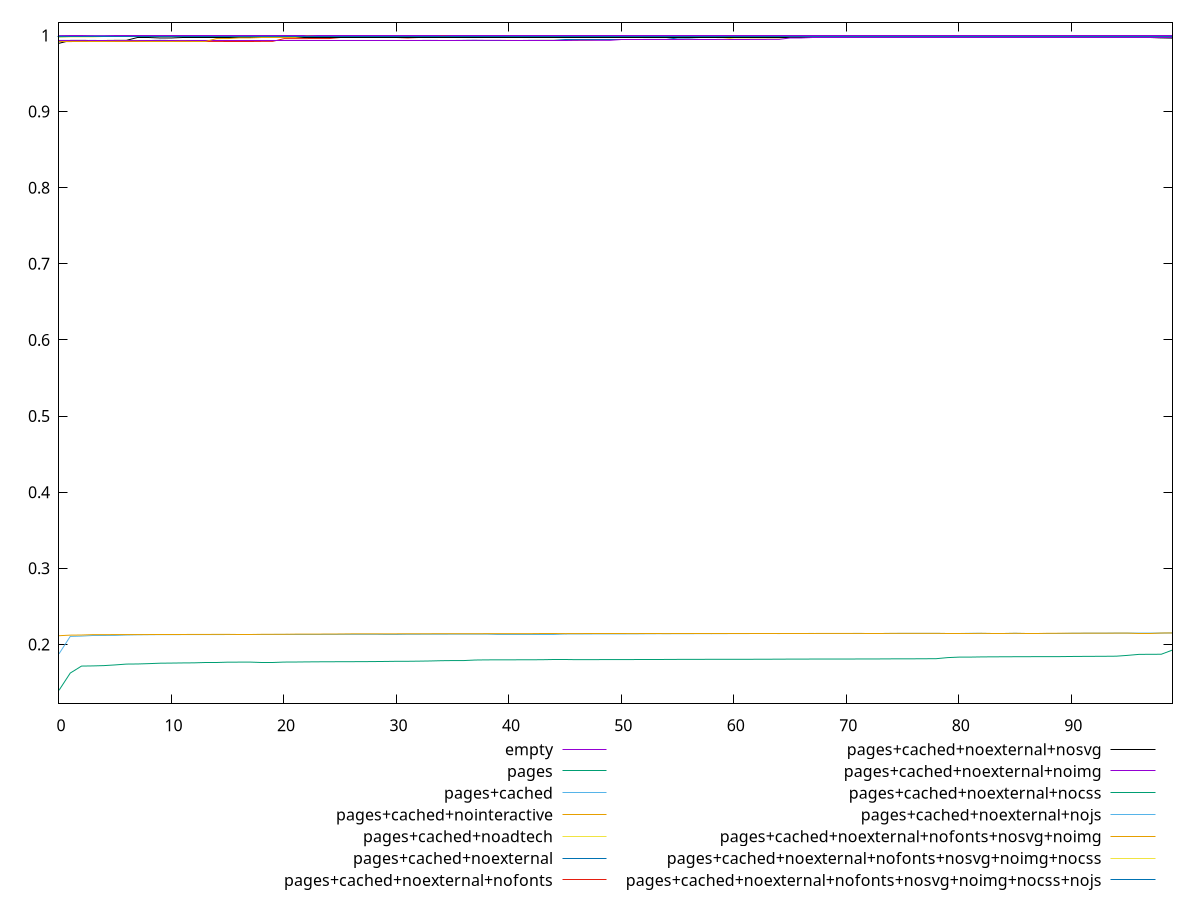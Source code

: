 reset

$empty <<EOF
0 0.9999990303204299
1 0.9999990373920784
2 0.9999990781606587
3 0.9999990782635627
4 0.9999990787483476
5 0.9999990790505229
6 0.9999990918650944
7 0.9999991050872981
8 0.9999991059266691
9 0.9999991065211007
10 0.9999991085989427
11 0.9999991187450392
12 0.9999991199880194
13 0.9999991207842531
14 0.9999991212349072
15 0.9999991316820046
16 0.9999991317087884
17 0.999999132111129
18 0.9999991324832018
19 0.9999991326002826
20 0.9999991329922377
21 0.9999991330236679
22 0.9999991331192897
23 0.999999133131994
24 0.9999991331500471
25 0.9999991333399205
26 0.9999991334696023
27 0.999999133501686
28 0.9999991335651819
29 0.9999991335745387
30 0.9999991335859006
31 0.9999991346773824
32 0.9999991438174707
33 0.9999991443888989
34 0.9999991445422822
35 0.9999991448648391
36 0.9999991453425336
37 0.9999991454184944
38 0.9999991454607657
39 0.9999991457440691
40 0.999999146201543
41 0.9999991462536801
42 0.9999991462576399
43 0.9999991463361704
44 0.9999991463447491
45 0.9999991464028175
46 0.9999991464971716
47 0.9999991465552311
48 0.9999991465961348
49 0.9999991466330785
50 0.9999991466515499
51 0.9999991466634242
52 0.9999991466937688
53 0.999999146873839
54 0.9999991469285789
55 0.999999146932536
56 0.9999991469866134
57 0.9999991469958458
58 0.9999991470809122
59 0.9999991471079472
60 0.999999147111244
61 0.9999991471969598
62 0.9999991472404741
63 0.9999991472549785
64 0.9999991473769387
65 0.9999991474131943
66 0.9999991474501077
67 0.9999991476992371
68 0.9999991477163707
69 0.9999991478778073
70 0.9999991480003498
71 0.999999155312203
72 0.9999991585158372
73 0.9999991588260478
74 0.9999991591309492
75 0.9999991594943614
76 0.9999991596096092
77 0.9999991596669024
78 0.9999991597977529
79 0.9999991599344435
80 0.9999991600489888
81 0.9999991603365943
82 0.9999991604829673
83 0.999999160782801
84 0.999999169930393
85 0.9999991702273283
86 0.9999991703310087
87 0.9999991705930581
88 0.9999991717569342
89 0.9999991720725923
90 0.999999172530145
91 0.9999991799452168
92 0.9999991812060613
93 0.9999991813894108
94 0.999999184267442
95 0.999999184760435
96 0.9999991849589558
97 0.9999991854636331
98 0.9999991856486987
99 0.9999991860275903
EOF

$pages <<EOF
0 0.13976444748412886
1 0.16239540237827238
2 0.17156704031765369
3 0.17178281444721727
4 0.17220109244242543
5 0.17310418764570634
6 0.1741946255477369
7 0.17434035646208967
8 0.17479216377532825
9 0.17535085483120294
10 0.17551101677092812
11 0.1757085077800365
12 0.17582263979050555
13 0.17641959761784065
14 0.176420586965638
15 0.17670910642396664
16 0.1767534887078518
17 0.1768045634123005
18 0.17680611527556112
19 0.1768075809364707
20 0.17683167983574855
21 0.17689267436543987
22 0.17705959307405633
23 0.17717393852994467
24 0.17724773151197704
25 0.1773017560234701
26 0.1773566182327196
27 0.17739034794925934
28 0.17751312533663322
29 0.17764109626394553
30 0.17784510150006272
31 0.17785854236056148
32 0.1780429127055546
33 0.178271705323455
34 0.1786407334399419
35 0.178811122184113
36 0.17882402436316025
37 0.17951956072742387
38 0.17971621871462273
39 0.17975884407217368
40 0.17979381039074305
41 0.17982733698906983
42 0.1798476750599003
43 0.17995444304409214
44 0.17999278065551455
45 0.17999365804001666
46 0.18000589799066363
47 0.18003117014527092
48 0.18008172488083674
49 0.18014673798596453
50 0.18015301663295402
51 0.18015714397219684
52 0.18021519997968105
53 0.18022411640530933
54 0.18026303748867217
55 0.1803478049797016
56 0.18038138879464477
57 0.18042359703530958
58 0.1804407029195495
59 0.18044729944312943
60 0.18049035855429268
61 0.18049889240193817
62 0.18052779604762692
63 0.18057892744299253
64 0.1806392736846233
65 0.18072694514465443
66 0.18075680962481266
67 0.18079088658040937
68 0.18079456559361762
69 0.1808257630464859
70 0.18084920866828114
71 0.18087274542439946
72 0.18093958147168138
73 0.18095153162346134
74 0.1810437633900951
75 0.1810866529336237
76 0.18111582526960507
77 0.18119864503481564
78 0.18130147078453318
79 0.18268774106223562
80 0.18332168387449588
81 0.18336027657708048
82 0.18360895201388738
83 0.18372587124866901
84 0.1837864401075271
85 0.18386145076077326
86 0.18390942847581548
87 0.1839602417439153
88 0.18399762110311735
89 0.18401407216533117
90 0.18418673807061114
91 0.18428610385743638
92 0.1843602359177281
93 0.18444374231936428
94 0.18456351874897847
95 0.18562725198955632
96 0.1869261170725819
97 0.18705247718625706
98 0.18709930849169226
99 0.1926374973693175
EOF

$pagesCached <<EOF
0 0.18764897137840159
1 0.210514583052259
2 0.21094627647053654
3 0.21173792058415802
4 0.21176013341281913
5 0.2118443775910484
6 0.2123828521005181
7 0.21268648598134776
8 0.21281363990105223
9 0.21284480233763708
10 0.2128589192572904
11 0.212933240160676
12 0.21294552956489926
13 0.2129601538095987
14 0.2129710813104735
15 0.21301504979554797
16 0.21303967450355465
17 0.2130474493910346
18 0.2130747798925371
19 0.2130885239104855
20 0.21312139416213566
21 0.21312776621043106
22 0.21312968871343463
23 0.213131311484291
24 0.21314192697192347
25 0.2131878471215125
26 0.21319103666027367
27 0.2132259850095246
28 0.21325875666220118
29 0.2133038216923666
30 0.21330822835704688
31 0.21331667470836624
32 0.21334223812483055
33 0.21341162382577883
34 0.2134286747756735
35 0.21345620744284244
36 0.21348324141759245
37 0.21351079636481685
38 0.2135223359795545
39 0.21354075711511405
40 0.21354123345473564
41 0.2135415803548839
42 0.2135420204528644
43 0.2136530564740935
44 0.2136560299342164
45 0.21369929982174574
46 0.21373442651644292
47 0.21378302437255436
48 0.2138117153986583
49 0.21382011865448897
50 0.21383064261075269
51 0.21394631441612438
52 0.21395987371243186
53 0.21405483261052244
54 0.21407511428167714
55 0.21409064335663652
56 0.21413556022376945
57 0.21416238591633824
58 0.21416501829928092
59 0.214207644373757
60 0.214262168163122
61 0.21429290013554536
62 0.21430364381595857
63 0.21430480757247938
64 0.21431334370386512
65 0.21437668646875674
66 0.21439461692331252
67 0.21441752841831851
68 0.21443403259340826
69 0.21443671496173433
70 0.21443752071818933
71 0.2144434522146657
72 0.21444531331257027
73 0.2144480997897617
74 0.21448106707184406
75 0.21450494941787546
76 0.21451910947753006
77 0.21455063091613713
78 0.21456130375668792
79 0.21457122808236567
80 0.2145753217347548
81 0.21459387674926855
82 0.21459721650300861
83 0.21462983634235144
84 0.21463494565334795
85 0.21464763098423023
86 0.21465647159644408
87 0.21466139938750384
88 0.2146622319711417
89 0.2146622996186982
90 0.21466874704493033
91 0.21474741642036121
92 0.21481322010628318
93 0.21484016359026603
94 0.2148617196666408
95 0.2148857520040185
96 0.21489619598741816
97 0.21490112905038722
98 0.21491278755426046
99 0.21511107483562297
EOF

$pagesCachedNointeractive <<EOF
0 0.21147431610455303
1 0.2122056885731599
2 0.212371160393941
3 0.2128807906426219
4 0.21290287585688883
5 0.2129276378639221
6 0.21292872216838865
7 0.21296038103003956
8 0.21300695063511488
9 0.21301965219242536
10 0.21302654821810474
11 0.21307374137535517
12 0.21312514605166527
13 0.21314427857259743
14 0.21321644604662826
15 0.21322234516184585
16 0.21324425753159393
17 0.21324730309792816
18 0.21327707324916767
19 0.2133170678102978
20 0.21332778527796664
21 0.21353710693769745
22 0.21355430212608262
23 0.21361012703271437
24 0.21364079007545955
25 0.21372286554902997
26 0.2138908771870346
27 0.21390781963329708
28 0.2139400018954421
29 0.2139595002242261
30 0.2139666847944598
31 0.21399370811130125
32 0.21400125177508972
33 0.2140565607364121
34 0.21406603712388794
35 0.21408337175363873
36 0.21411590636099803
37 0.21412261838121738
38 0.2141538088205785
39 0.21418191924792385
40 0.21418548133136156
41 0.2141901287413196
42 0.21421363209568478
43 0.21421799965057464
44 0.21422090274556904
45 0.21423361656453244
46 0.21424622722670317
47 0.2142529171912939
48 0.21425335869444584
49 0.2142589996232136
50 0.21425938919537152
51 0.2142643653901128
52 0.21426934169560902
53 0.21427381423169067
54 0.21428669210291534
55 0.214301025385929
56 0.21430139944548476
57 0.21430639216140768
58 0.21431759370695858
59 0.21433684442671241
60 0.21433932817601037
61 0.21434009201240645
62 0.2143662770699717
63 0.21438682089693495
64 0.21439011078693626
65 0.21439698696917525
66 0.2143987385323602
67 0.2144016127889007
68 0.21441368195084437
69 0.2144470288634529
70 0.21445713008576878
71 0.21448395798449976
72 0.21448484190409578
73 0.2144848575027084
74 0.21452258852750966
75 0.2145546825827428
76 0.2145604455416379
77 0.21456593817479191
78 0.21457193549344056
79 0.21459220168904192
80 0.2145933981593543
81 0.21459364785831225
82 0.2145974766105303
83 0.21461076330452244
84 0.21461171535709989
85 0.2146320475878994
86 0.2146427971536744
87 0.21464763618754834
88 0.21465138260813632
89 0.21467732828981312
90 0.21470888241181052
91 0.21476098271747157
92 0.21478361933406476
93 0.21478762835674103
94 0.21486002697878137
95 0.2148859343137734
96 0.21495206001942335
97 0.2149531385722579
98 0.21499417432361845
99 0.2151152930655354
EOF

$pagesCachedNoadtech <<EOF
0 0.9933050876219027
1 0.993306313992492
2 0.9933075579886017
3 0.9933127376366185
4 0.9933376161565795
5 0.9933417155061451
6 0.9933532605562758
7 0.99335997976815
8 0.9933603502653456
9 0.9933605872344725
10 0.9933618135433786
11 0.99336400229126
12 0.9933653624898025
13 0.9933656983112018
14 0.9933708781715993
15 0.9933734895546183
16 0.9933792634737816
17 0.9933795458559675
18 0.9933812029162079
19 0.9933813661359043
20 0.9933836315102551
21 0.9933837938059202
22 0.9933881042035099
23 0.9933905248516531
24 0.9934000797198784
25 0.9934009152876615
26 0.9934022657745817
27 0.9934028529206164
28 0.9934055029843103
29 0.9934064814971986
30 0.9934074493503967
31 0.9934093557296806
32 0.9934103593485041
33 0.9934110198664595
34 0.9934110629612236
35 0.9934144791311812
36 0.9934145055060373
37 0.9934168042296139
38 0.9934331997971271
39 0.9934368745425559
40 0.9934502612384505
41 0.9934618637454493
42 0.9934623010952459
43 0.9934700073269822
44 0.9934884460895934
45 0.9934999104686717
46 0.9935038681019126
47 0.9935227715018122
48 0.9945937470441787
49 0.9945968226851394
50 0.994599091530679
51 0.9946052845998237
52 0.9946100745376162
53 0.9946106362449252
54 0.9946302956955122
55 0.9946348796669906
56 0.9946358761451979
57 0.9946410861160151
58 0.9946460266358739
59 0.9947085099948895
60 0.996572692578165
61 0.9965782018546866
62 0.9965898818844985
63 0.9965991664045795
64 0.9966105362557485
65 0.99661133639684
66 0.9966141248834997
67 0.9966224890348179
68 0.9966227071041978
69 0.9966237100911939
70 0.996624374995492
71 0.9966250833950516
72 0.9966254473613001
73 0.9966259050028066
74 0.9966262928730463
75 0.9966278440290688
76 0.9966295013612805
77 0.9966325444271065
78 0.9966343719153306
79 0.9966353658522821
80 0.9966361378000664
81 0.9966373096091947
82 0.9966396936152169
83 0.996643659155362
84 0.9966472460470388
85 0.9966494341308678
86 0.9966523297340013
87 0.996652672057406
88 0.9966528757060574
89 0.996657715117523
90 0.9966616002704618
91 0.9966627050766673
92 0.9966645422263356
93 0.9966661971905577
94 0.9966682834065183
95 0.9966712933505433
96 0.9966741870253926
97 0.9966745126241648
98 0.9966755280842334
99 0.9966824254944384
EOF

$pagesCachedNoexternal <<EOF
0 0.9933164666291344
1 0.993324103090687
2 0.993324523806153
3 0.9933598497812126
4 0.993365181318046
5 0.9933651919233175
6 0.9933678852774238
7 0.9933679391720264
8 0.9933724528592078
9 0.9933790278546821
10 0.9933809682278056
11 0.993382169841458
12 0.9933851714425551
13 0.9933895058927211
14 0.9933900021641615
15 0.9933910466288036
16 0.9933919402813371
17 0.9933944172122877
18 0.9933961535833932
19 0.9933964301751028
20 0.9933974536699384
21 0.9933982542436754
22 0.9934003262597119
23 0.9934026240524576
24 0.9934034057022774
25 0.9934035535746661
26 0.9934062799952275
27 0.9934063495094959
28 0.9934101816779591
29 0.9934114710324546
30 0.9934121455423645
31 0.9934175425146761
32 0.9934180241264834
33 0.993420896585601
34 0.9934324285226943
35 0.9934325548791725
36 0.993443943642301
37 0.9934462018567001
38 0.9934550471835388
39 0.9934556467858597
40 0.9934585777173366
41 0.9934630655333807
42 0.9934776338296025
43 0.993480288096585
44 0.9934909202548805
45 0.9945841649864157
46 0.9945922722533853
47 0.9946028693989515
48 0.9946399109172896
49 0.9946406634912446
50 0.9946429496391596
51 0.9946461876687571
52 0.994653454870003
53 0.9946538691896655
54 0.994696097574153
55 0.996607200852768
56 0.9966123396579369
57 0.9966182630063289
58 0.9966211585893947
59 0.9966226155163079
60 0.9966231671969242
61 0.9966255040241305
62 0.9966257720735063
63 0.9966262449357879
64 0.9966271611051871
65 0.9966290048772664
66 0.9966312712849413
67 0.9966315934121714
68 0.9966316957046355
69 0.9966321461998202
70 0.9966324508576594
71 0.9966333625350332
72 0.9966341391683238
73 0.9966352223209965
74 0.9966379062696117
75 0.9966379812542596
76 0.9966399890852553
77 0.9966402953981677
78 0.996642773394312
79 0.9966431728762699
80 0.9966434887464358
81 0.9966439348354287
82 0.9966442235220557
83 0.9966444015002784
84 0.9966487359655154
85 0.9966510468775612
86 0.9966517945317193
87 0.9966525832291012
88 0.996652685056526
89 0.996653371791028
90 0.9966550805990397
91 0.9966590134193097
92 0.9966606011750484
93 0.9966610423609379
94 0.9966631049896921
95 0.9966642288823979
96 0.9966652444709887
97 0.9966674131858158
98 0.9966699737089593
99 0.9966719546463649
EOF

$pagesCachedNoexternalNofonts <<EOF
0 0.9919193843592118
1 0.9919262540861179
2 0.9919461067161022
3 0.9919465790820734
4 0.9919679681707783
5 0.991969912517521
6 0.9919905090220931
7 0.9920192084834172
8 0.9920206135951122
9 0.9920460177250782
10 0.9920575512576884
11 0.9920602147405391
12 0.9920685878076496
13 0.9920723543422738
14 0.9920923729998761
15 0.9921020598372705
16 0.9921037022795196
17 0.9921049793492955
18 0.9921175089858041
19 0.9921347851295705
20 0.9957085121524729
21 0.9957458175070515
22 0.9957867135658143
23 0.9958006031245681
24 0.9958133845084703
25 0.996680752723078
26 0.9966810853887657
27 0.996681201654533
28 0.996683550017394
29 0.9966858649055896
30 0.9966876658730686
31 0.9966932083674558
32 0.99669722322089
33 0.9966994518003904
34 0.9989222739040223
35 0.9989253421545362
36 0.9989284416445023
37 0.9989301652484237
38 0.998930373046671
39 0.9989304339949749
40 0.998930458465896
41 0.9989311084047272
42 0.9989311411706392
43 0.9989313723561817
44 0.9989315361471653
45 0.9989316242633933
46 0.9989317382065146
47 0.9989319374693335
48 0.9989320320169871
49 0.998932878049061
50 0.9989330928181697
51 0.9989331071042136
52 0.9989332038767922
53 0.9989332352112376
54 0.9989337065254715
55 0.9989340054487921
56 0.9989346910263122
57 0.9989346924072566
58 0.9989347697379578
59 0.9989348153058271
60 0.9989349427958922
61 0.9989350578491192
62 0.9989351296375215
63 0.9989351485043727
64 0.9989352455955924
65 0.9989352957490707
66 0.9989356702326613
67 0.998935769127373
68 0.9989360786454388
69 0.9989361393452227
70 0.9989361931450922
71 0.9989362372870223
72 0.9989364745259217
73 0.9989365848558219
74 0.9989368096259337
75 0.9989368537483188
76 0.99893693417615
77 0.998937103289224
78 0.9989372650303217
79 0.9989374961220389
80 0.9989376546021111
81 0.9989376734347741
82 0.9989378291389694
83 0.9989380403911151
84 0.9989384953926406
85 0.9989385426748681
86 0.9989385697581377
87 0.998938766210794
88 0.9989387891590583
89 0.9989388391849601
90 0.99893937008278
91 0.9989402024997402
92 0.9989405238670581
93 0.9989406755852294
94 0.9989408772392714
95 0.9989409693487432
96 0.9989420256493801
97 0.998942078305908
98 0.9989431259831762
99 0.9989437188118528
EOF

$pagesCachedNoexternalNosvg <<EOF
0 0.9896137682078787
1 0.9933429407141083
2 0.9933695823682229
3 0.9934230900984964
4 0.9934237866093807
5 0.9934390450257624
6 0.9934985670668267
7 0.9965992431136814
8 0.9966037273080777
9 0.9966052925841516
10 0.9966148697993249
11 0.9966180272651652
12 0.9966197972140476
13 0.9966198474000402
14 0.9966200612299232
15 0.9966243204987302
16 0.9966276610545637
17 0.9966295601519106
18 0.9966297234552955
19 0.9966315498827766
20 0.9966319329273807
21 0.9966324116884911
22 0.9966324650019998
23 0.9966335409329445
24 0.9966339346893109
25 0.9966346068256475
26 0.9966349656933337
27 0.9966359094909278
28 0.9966363660979112
29 0.9966379508258538
30 0.9966383072602962
31 0.9966393112141124
32 0.9966393937806721
33 0.9966397392405033
34 0.9966397957283275
35 0.9966398913215302
36 0.9966404452885578
37 0.996640573451837
38 0.9966412250743956
39 0.9966413619034266
40 0.9966418939777001
41 0.9966424390186428
42 0.9966436396183529
43 0.9966438002535213
44 0.9966440780957169
45 0.9966451155144481
46 0.9966456504099304
47 0.9966460170974805
48 0.996646420636981
49 0.9966469900881478
50 0.9966471929042036
51 0.9966481678148367
52 0.9966504811800735
53 0.9966510533794263
54 0.9966510858886135
55 0.9966511075612772
56 0.9966512701029951
57 0.9966514109678317
58 0.9966521076434598
59 0.9966535732425439
60 0.9966537746852187
61 0.9966544959074566
62 0.9966552668184913
63 0.9966558514118387
64 0.9966560202804915
65 0.9966560311051931
66 0.9966560505895915
67 0.9966573363768874
68 0.9966573471984828
69 0.9966590826517414
70 0.9966603686702858
71 0.9966619462267148
72 0.9966638809374303
73 0.996664060316091
74 0.9966662641543073
75 0.9966663602779753
76 0.9966667955092894
77 0.9966670374065444
78 0.996667188585828
79 0.9966676485720336
80 0.9966689159939545
81 0.9966689397412649
82 0.9966699046411698
83 0.9966703557213009
84 0.9966703978054519
85 0.9966704280194749
86 0.9966713958414879
87 0.9966721703828361
88 0.996672394737947
89 0.9966730461681509
90 0.9966761553573596
91 0.9966768655160205
92 0.9966782822697218
93 0.9966786075760408
94 0.9966791418035491
95 0.9966792128855493
96 0.9966793744314227
97 0.9966819174847706
98 0.9966842342799453
99 0.9966916953014598
EOF

$pagesCachedNoexternalNoimg <<EOF
0 0.9933819951670377
1 0.9933914538064441
2 0.993403593182947
3 0.9934157678958213
4 0.9934164579187525
5 0.9934179872155042
6 0.9934216257637596
7 0.9934223434656869
8 0.9934224190100629
9 0.993429248867508
10 0.9934345544188492
11 0.9934363684625531
12 0.9934370552161329
13 0.9934372297470029
14 0.9934398245228415
15 0.9934421152893795
16 0.993442576355531
17 0.9934452993374632
18 0.9934458242112021
19 0.9934469798809608
20 0.9934481949761228
21 0.9934489404248861
22 0.9934489850973636
23 0.993452823504134
24 0.9934566121958883
25 0.9934569123891518
26 0.9934572554553331
27 0.9934583020792482
28 0.9934593249618198
29 0.9934615960772462
30 0.9934638596429461
31 0.9934667967351338
32 0.9934684707865833
33 0.9934685074986979
34 0.993468719027585
35 0.993469634140555
36 0.9934701672594406
37 0.9934767256168087
38 0.9934794691964124
39 0.9934861178355444
40 0.9934914015807985
41 0.9934934722179931
42 0.9934935306250505
43 0.9934946429041321
44 0.9934999261492544
45 0.9935021856178052
46 0.9935080668814047
47 0.9935247690979225
48 0.9935349554030932
49 0.9935543260875191
50 0.9946450011098827
51 0.994645333851389
52 0.9946618142454944
53 0.9946628086818362
54 0.9946634422631411
55 0.9946655336113257
56 0.9946758620753855
57 0.9946886253889637
58 0.9946901267675742
59 0.9946996566488349
60 0.9947016142453036
61 0.9947044667701097
62 0.9947176311989636
63 0.9947353942329357
64 0.9947455258681357
65 0.9966311189196471
66 0.9966430556405923
67 0.9966449896476518
68 0.9966492563472706
69 0.996649878559775
70 0.9966511227320809
71 0.9966511314010891
72 0.9966517219387518
73 0.9966542966621936
74 0.9966545543799677
75 0.9966554010650348
76 0.9966575960881234
77 0.9966581717289116
78 0.9966586456044764
79 0.9966594612481003
80 0.996662361339711
81 0.9966633514051817
82 0.996663831228846
83 0.9966639565798918
84 0.9966650737814382
85 0.9966683892036908
86 0.9966684453399712
87 0.9966684831236177
88 0.9966693434266534
89 0.9966707031736972
90 0.996673227344125
91 0.9966769657267688
92 0.996678784222717
93 0.9966828774892382
94 0.9966835403336943
95 0.9966853400714779
96 0.9966901204895253
97 0.9966931342830077
98 0.996694735955037
99 0.9966953187287005
EOF

$pagesCachedNoexternalNocss <<EOF
0 0.9979754686569919
1 0.9979788141317782
2 0.997981561085268
3 0.9979834169275499
4 0.9979945876141362
5 0.9979959411903557
6 0.9979967630956317
7 0.9979969603747945
8 0.9979972110319134
9 0.9979981889640633
10 0.9979983142381794
11 0.9979989271815977
12 0.9979994103223995
13 0.9980009184655596
14 0.9980019912784459
15 0.9980028046712226
16 0.9980031398740175
17 0.9980032996910297
18 0.9980037088086733
19 0.9980037887013806
20 0.9980039077962641
21 0.9980039684512474
22 0.9980040305841941
23 0.9980043035082558
24 0.9980059781637041
25 0.9980060742489576
26 0.9980061681135222
27 0.9980064260393181
28 0.9980065952664952
29 0.9980069669374596
30 0.9980072809332481
31 0.9980074294219248
32 0.9980082123599295
33 0.9980082869486429
34 0.998008358581385
35 0.9980084855955405
36 0.998008587497875
37 0.9980089625830827
38 0.9980089891619233
39 0.9980090836623225
40 0.9980096756901864
41 0.9980097251429254
42 0.9980101532029291
43 0.9980103221939036
44 0.998010645386976
45 0.9980109006670407
46 0.9980114871283108
47 0.998011509993997
48 0.998011686274473
49 0.998011755603347
50 0.9980117806793037
51 0.9980117917421508
52 0.9980118197678245
53 0.998012203984824
54 0.9980122954217789
55 0.9980123440885554
56 0.9980127437123802
57 0.9980128830504955
58 0.9980129213856289
59 0.9980130909382521
60 0.9980135479393565
61 0.9980137594600731
62 0.9980140011774474
63 0.998014102869048
64 0.9980144543383394
65 0.9980151637669159
66 0.9980153044514444
67 0.9980170818856141
68 0.9980171635866018
69 0.9980173961630404
70 0.9980174307533658
71 0.9980177619145265
72 0.9980184322054758
73 0.9980189772898862
74 0.9980198612508193
75 0.998021077134932
76 0.9980215761182061
77 0.9980217318934448
78 0.9980217385063419
79 0.9980221521469892
80 0.9980232722524666
81 0.9980236445367092
82 0.9980254090536007
83 0.9980255506630415
84 0.9980258243219751
85 0.9980261338965958
86 0.9980269054745732
87 0.9980279231434968
88 0.9980282170800503
89 0.9980297346206773
90 0.9980297675850776
91 0.9980306062073843
92 0.9980307043344036
93 0.9980329770762559
94 0.9980341569575328
95 0.9980356703518716
96 0.9980362045841538
97 0.9980377409017457
98 0.9980398404704194
99 0.998041920861012
EOF

$pagesCachedNoexternalNojs <<EOF
0 0.9988332195298826
1 0.9988383422601059
2 0.9988421141889045
3 0.9988457789144536
4 0.9988983901227937
5 0.9989046690692679
6 0.9989054216431159
7 0.9989098486920143
8 0.9989106224278774
9 0.9989107137310143
10 0.9989112029226515
11 0.9989122214942403
12 0.9989125086401043
13 0.9989135846881076
14 0.9989142793398532
15 0.9989145361863135
16 0.9989147925195139
17 0.9989151015519964
18 0.9989153512496963
19 0.9989155215790206
20 0.9989163286155791
21 0.9989168158807804
22 0.9989176734339436
23 0.9989177335364252
24 0.9989178928655544
25 0.9989181686210105
26 0.9989181970319523
27 0.9989182645638712
28 0.9989185574754104
29 0.9989189825317786
30 0.9989191114666985
31 0.9989192720370912
32 0.9989198908771404
33 0.9989199136713414
34 0.9989200090308517
35 0.9989203466913698
36 0.9989205652440303
37 0.998920567103908
38 0.9989206005812872
39 0.9989206656739216
40 0.9989208121213891
41 0.9989208316465715
42 0.9989208813880793
43 0.9989218298605533
44 0.9989221545462321
45 0.998922656988255
46 0.9989226625596218
47 0.9989227187363419
48 0.9989229350654574
49 0.9989232316516592
50 0.9989233235389505
51 0.998923588493513
52 0.9989236645833414
53 0.9989239591607015
54 0.998924041724093
55 0.9989242059088184
56 0.9989243408598987
57 0.9989243538442005
58 0.9989243849132938
59 0.9989244827532744
60 0.9989247006662394
61 0.9989247252372877
62 0.9989248962955317
63 0.9989250969959109
64 0.9989252466914156
65 0.998925256886815
66 0.9989253764455326
67 0.9989254686563637
68 0.9989254746799765
69 0.998925583100598
70 0.9989256465737506
71 0.9989259050698509
72 0.9989259722340003
73 0.9989262051992549
74 0.9989271301950475
75 0.9989277955560345
76 0.998927838576177
77 0.9989280365443531
78 0.9989284841824808
79 0.9989285012897823
80 0.9989285040639196
81 0.998928753713817
82 0.9989287597233594
83 0.9989288193551153
84 0.99892890625577
85 0.9989292159111203
86 0.9989294524971718
87 0.9989297324673445
88 0.9989297906719409
89 0.9989301098303501
90 0.9989306500630405
91 0.9989308513272195
92 0.9989309164087548
93 0.998931495085875
94 0.9989316182661299
95 0.99893213301449
96 0.9989322593663874
97 0.998933830432121
98 0.9989351452832211
99 0.9989352736633577
EOF

$pagesCachedNoexternalNofontsNosvgNoimg <<EOF
0 0.9920095198111976
1 0.9920206085699821
2 0.992068008307793
3 0.9921019331019408
4 0.9921042470470978
5 0.9921103115642149
6 0.9921160549153114
7 0.9921239080748998
8 0.9921276514110455
9 0.9921300467379983
10 0.9921303254631034
11 0.9921732300096293
12 0.9921804658893956
13 0.9921812269781307
14 0.9958004601215189
15 0.9958088492251234
16 0.9966998828041045
17 0.9967059178987586
18 0.9967100723138529
19 0.996713982441433
20 0.9967190412134055
21 0.9967201556000386
22 0.9989356831123701
23 0.998937095936909
24 0.9989376610328052
25 0.9989394301802852
26 0.9989395150463762
27 0.998940428519048
28 0.9989405953737631
29 0.9989409707234651
30 0.9989410339591974
31 0.9989411095633509
32 0.9989413725420327
33 0.9989413945310199
34 0.9989414820254078
35 0.9989415154642116
36 0.9989415878358446
37 0.9989417481392883
38 0.9989417760759898
39 0.998941797600605
40 0.9989417994324717
41 0.9989419354418045
42 0.998941959253512
43 0.9989419954282074
44 0.9989421080674075
45 0.9989423832165054
46 0.9989428889635703
47 0.998943060097632
48 0.9989431667025337
49 0.99894338171746
50 0.9989437718612857
51 0.9989438331399927
52 0.9989439570610148
53 0.9989441294345097
54 0.9989441340064582
55 0.9989441545800393
56 0.9989443063578808
57 0.9989443305859326
58 0.9989445157107897
59 0.9989448246540513
60 0.9989448666942409
61 0.9989449434599798
62 0.9989451271321005
63 0.998945153630041
64 0.9989452536780228
65 0.9989453098661748
66 0.9989453336198275
67 0.9989453866072717
68 0.9989454030512374
69 0.9989454907490778
70 0.9989457296060738
71 0.998946025950475
72 0.9989462345862222
73 0.9989465618570352
74 0.9989465833072205
75 0.9989466841642551
76 0.9989467786254627
77 0.9989469396965489
78 0.998946973459772
79 0.9989470222781045
80 0.9989470574079838
81 0.9989471144351014
82 0.9989474966839429
83 0.9989479139347499
84 0.9989480420486911
85 0.9989482175591085
86 0.9989483027989497
87 0.9989483939587122
88 0.998948609983232
89 0.9989486783383563
90 0.9989488337197014
91 0.9989491230194187
92 0.9989496331320078
93 0.9989499887324294
94 0.9989505021644592
95 0.9989506323126471
96 0.9989515484614473
97 0.9989516898777785
98 0.9989522308538752
99 0.9989547655932997
EOF

$pagesCachedNoexternalNofontsNosvgNoimgNocss <<EOF
0 0.9979542582314304
1 0.9979909308888228
2 0.9979989731281804
3 0.9980047997296884
4 0.9980176544756535
5 0.9980202994450238
6 0.9980204670572177
7 0.9980227118916973
8 0.9980227368644264
9 0.998024153313922
10 0.9980253033918762
11 0.9980258023129205
12 0.9980263957596187
13 0.9980267250687211
14 0.9980272427858043
15 0.9980282757168448
16 0.9980292672144229
17 0.9980299836748361
18 0.9980301133201961
19 0.9980307497352218
20 0.9980312117539334
21 0.9980316722276789
22 0.9980319393973469
23 0.9980320887077745
24 0.9980329887825721
25 0.9980331987557829
26 0.9980336025596406
27 0.9980343565999485
28 0.9980353129183954
29 0.9980358179891533
30 0.9980359363853417
31 0.9980361066618721
32 0.9980368037306286
33 0.9980368716739864
34 0.9980369651845531
35 0.9980375692703054
36 0.9980381688359948
37 0.9980382754435787
38 0.9980389317880879
39 0.9980398032534659
40 0.9980403534268074
41 0.9980410107107993
42 0.9980412521355883
43 0.9980413513248305
44 0.9980417640868235
45 0.9980422854158968
46 0.9980425580698071
47 0.9980428766161176
48 0.9980429451313162
49 0.9980434545658019
50 0.9980437001375949
51 0.998043767902612
52 0.9980438363945032
53 0.9980439194567341
54 0.9980443281719639
55 0.998044413403999
56 0.9980446297497807
57 0.9980449596973011
58 0.9980450798665286
59 0.9980452189646232
60 0.998045568497881
61 0.9980457825639457
62 0.9980459216246912
63 0.9980460555819792
64 0.9980464508615938
65 0.9980466735895352
66 0.9980468373479785
67 0.9980471124390766
68 0.9980471408198444
69 0.9980475031933326
70 0.9980480721202137
71 0.9980485398279243
72 0.9980489936352978
73 0.9980491863341301
74 0.998049318669998
75 0.9980493790187442
76 0.9980497643453211
77 0.9980498821130408
78 0.9980500820152161
79 0.9980505704390332
80 0.9980509555897754
81 0.9980523300415927
82 0.9980523924994656
83 0.9980525094223913
84 0.9980531476855244
85 0.9980537182867508
86 0.9980537299007453
87 0.9980541472443066
88 0.9980543526253677
89 0.998055751398229
90 0.9980563526105066
91 0.998056479507283
92 0.99805674125765
93 0.9980567427077172
94 0.9980578401766425
95 0.9980595898042457
96 0.9980604449903255
97 0.9980625943829887
98 0.9980627462928455
99 0.9980657089240548
EOF

$pagesCachedNoexternalNofontsNosvgNoimgNocssNojs <<EOF
0 0.9989435797760928
1 0.9989439803807029
2 0.9989441897830118
3 0.9989447666182081
4 0.9989447702740812
5 0.9989460382777533
6 0.9989463103629453
7 0.9989463669645273
8 0.998946387048401
9 0.9989464372568052
10 0.9989465614006448
11 0.9989466262065897
12 0.9989466545011876
13 0.998946795965464
14 0.9989470761131385
15 0.9989471737407996
16 0.9989472412549483
17 0.9989473352218362
18 0.9989473972547153
19 0.998947522224237
20 0.9989476116115363
21 0.9989476681596883
22 0.9989476946088331
23 0.9989477128493266
24 0.9989477848969137
25 0.9989478213752668
26 0.9989479800448562
27 0.9989480675788701
28 0.9989481213730542
29 0.9989482854779121
30 0.9989483656998317
31 0.99894837208092
32 0.9989484203939136
33 0.9989484750858214
34 0.998948484200928
35 0.9989486300344206
36 0.9989488606020825
37 0.9989488806496178
38 0.9989488806496178
39 0.998949208658682
40 0.9989492259680977
41 0.9989494737421589
42 0.9989495830400471
43 0.998949630399766
44 0.9989496586326683
45 0.9989496795792853
46 0.99894971418604
47 0.9989497369531666
48 0.998949939108703
49 0.9989499564089213
50 0.9989501958579848
51 0.998950295995404
52 0.9989503642667309
53 0.9989504798651052
54 0.9989505317446762
55 0.9989505672400953
56 0.9989505899930866
57 0.9989506992021955
58 0.9989507046624229
59 0.9989507246830709
60 0.9989508484405953
61 0.9989509339723635
62 0.9989509612686143
63 0.998950963088345
64 0.9989510677188052
65 0.9989511796190775
66 0.9989511941745397
67 0.9989512751364806
68 0.9989513642800578
69 0.9989514588750701
70 0.9989518171854751
71 0.9989518326434621
72 0.9989522526702816
73 0.9989523490219228
74 0.998952398104117
75 0.9989524635443083
76 0.9989526852906081
77 0.998952791607048
78 0.9989528352216623
79 0.9989536718081844
80 0.998953765336033
81 0.9989541103349515
82 0.998954712966413
83 0.9989548009792053
84 0.9989548880790711
85 0.998955052283517
86 0.998955118504038
87 0.9989552046766241
88 0.9989552808668061
89 0.9989552817738065
90 0.9989553570527406
91 0.9989562727653929
92 0.998957307416011
93 0.9989575102677202
94 0.9989575781800767
95 0.9989578226365547
96 0.9989583213728621
97 0.9989586380797283
98 0.9989587050311796
99 0.9989593562789347
EOF

set key outside below
set xrange [0:99]
set yrange [0.12255975271325964:1.0172038807984596]
set terminal svg size 640, 620 enhanced background rgb 'white'
set output "report_00007_2020-12-11T15:55:29.892Z/interactive/comparison/sorted/all_score.svg"

plot $empty title "empty" with line, \
     $pages title "pages" with line, \
     $pagesCached title "pages+cached" with line, \
     $pagesCachedNointeractive title "pages+cached+nointeractive" with line, \
     $pagesCachedNoadtech title "pages+cached+noadtech" with line, \
     $pagesCachedNoexternal title "pages+cached+noexternal" with line, \
     $pagesCachedNoexternalNofonts title "pages+cached+noexternal+nofonts" with line, \
     $pagesCachedNoexternalNosvg title "pages+cached+noexternal+nosvg" with line, \
     $pagesCachedNoexternalNoimg title "pages+cached+noexternal+noimg" with line, \
     $pagesCachedNoexternalNocss title "pages+cached+noexternal+nocss" with line, \
     $pagesCachedNoexternalNojs title "pages+cached+noexternal+nojs" with line, \
     $pagesCachedNoexternalNofontsNosvgNoimg title "pages+cached+noexternal+nofonts+nosvg+noimg" with line, \
     $pagesCachedNoexternalNofontsNosvgNoimgNocss title "pages+cached+noexternal+nofonts+nosvg+noimg+nocss" with line, \
     $pagesCachedNoexternalNofontsNosvgNoimgNocssNojs title "pages+cached+noexternal+nofonts+nosvg+noimg+nocss+nojs" with line

reset
